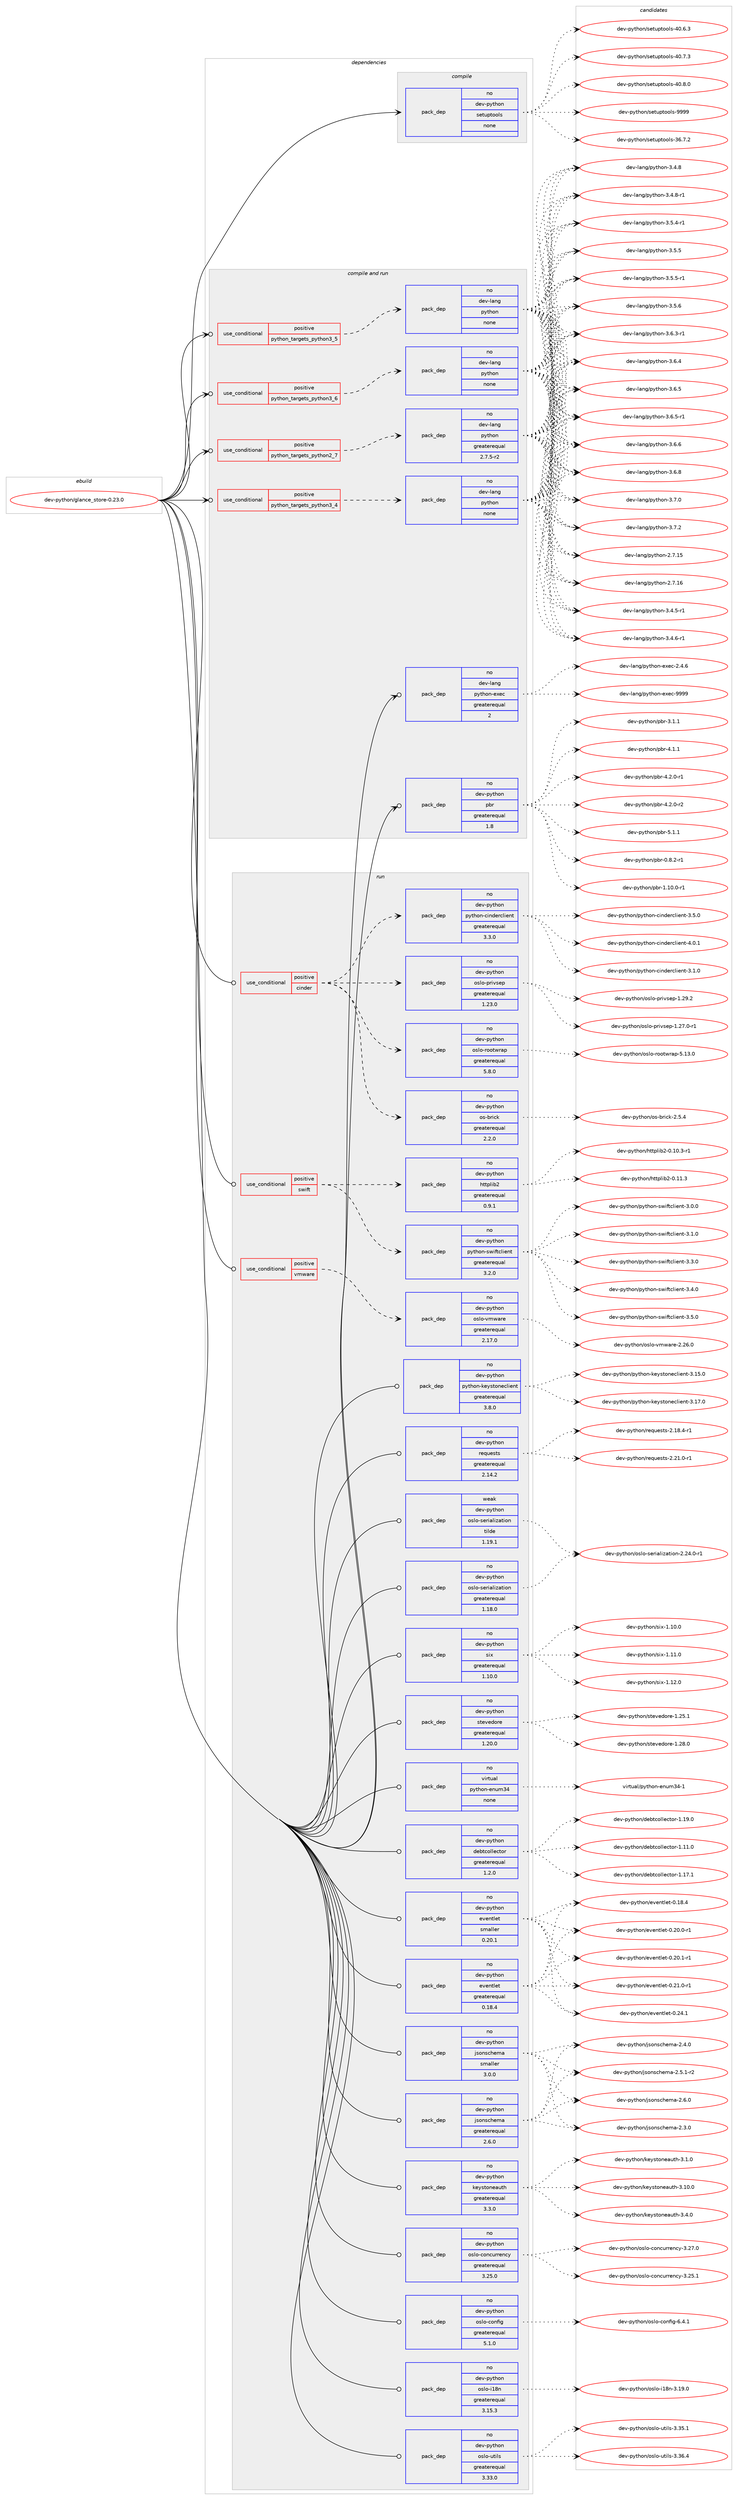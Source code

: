 digraph prolog {

# *************
# Graph options
# *************

newrank=true;
concentrate=true;
compound=true;
graph [rankdir=LR,fontname=Helvetica,fontsize=10,ranksep=1.5];#, ranksep=2.5, nodesep=0.2];
edge  [arrowhead=vee];
node  [fontname=Helvetica,fontsize=10];

# **********
# The ebuild
# **********

subgraph cluster_leftcol {
color=gray;
rank=same;
label=<<i>ebuild</i>>;
id [label="dev-python/glance_store-0.23.0", color=red, width=4, href="../dev-python/glance_store-0.23.0.svg"];
}

# ****************
# The dependencies
# ****************

subgraph cluster_midcol {
color=gray;
label=<<i>dependencies</i>>;
subgraph cluster_compile {
fillcolor="#eeeeee";
style=filled;
label=<<i>compile</i>>;
subgraph pack1013058 {
dependency1411311 [label=<<TABLE BORDER="0" CELLBORDER="1" CELLSPACING="0" CELLPADDING="4" WIDTH="220"><TR><TD ROWSPAN="6" CELLPADDING="30">pack_dep</TD></TR><TR><TD WIDTH="110">no</TD></TR><TR><TD>dev-python</TD></TR><TR><TD>setuptools</TD></TR><TR><TD>none</TD></TR><TR><TD></TD></TR></TABLE>>, shape=none, color=blue];
}
id:e -> dependency1411311:w [weight=20,style="solid",arrowhead="vee"];
}
subgraph cluster_compileandrun {
fillcolor="#eeeeee";
style=filled;
label=<<i>compile and run</i>>;
subgraph cond374994 {
dependency1411312 [label=<<TABLE BORDER="0" CELLBORDER="1" CELLSPACING="0" CELLPADDING="4"><TR><TD ROWSPAN="3" CELLPADDING="10">use_conditional</TD></TR><TR><TD>positive</TD></TR><TR><TD>python_targets_python2_7</TD></TR></TABLE>>, shape=none, color=red];
subgraph pack1013059 {
dependency1411313 [label=<<TABLE BORDER="0" CELLBORDER="1" CELLSPACING="0" CELLPADDING="4" WIDTH="220"><TR><TD ROWSPAN="6" CELLPADDING="30">pack_dep</TD></TR><TR><TD WIDTH="110">no</TD></TR><TR><TD>dev-lang</TD></TR><TR><TD>python</TD></TR><TR><TD>greaterequal</TD></TR><TR><TD>2.7.5-r2</TD></TR></TABLE>>, shape=none, color=blue];
}
dependency1411312:e -> dependency1411313:w [weight=20,style="dashed",arrowhead="vee"];
}
id:e -> dependency1411312:w [weight=20,style="solid",arrowhead="odotvee"];
subgraph cond374995 {
dependency1411314 [label=<<TABLE BORDER="0" CELLBORDER="1" CELLSPACING="0" CELLPADDING="4"><TR><TD ROWSPAN="3" CELLPADDING="10">use_conditional</TD></TR><TR><TD>positive</TD></TR><TR><TD>python_targets_python3_4</TD></TR></TABLE>>, shape=none, color=red];
subgraph pack1013060 {
dependency1411315 [label=<<TABLE BORDER="0" CELLBORDER="1" CELLSPACING="0" CELLPADDING="4" WIDTH="220"><TR><TD ROWSPAN="6" CELLPADDING="30">pack_dep</TD></TR><TR><TD WIDTH="110">no</TD></TR><TR><TD>dev-lang</TD></TR><TR><TD>python</TD></TR><TR><TD>none</TD></TR><TR><TD></TD></TR></TABLE>>, shape=none, color=blue];
}
dependency1411314:e -> dependency1411315:w [weight=20,style="dashed",arrowhead="vee"];
}
id:e -> dependency1411314:w [weight=20,style="solid",arrowhead="odotvee"];
subgraph cond374996 {
dependency1411316 [label=<<TABLE BORDER="0" CELLBORDER="1" CELLSPACING="0" CELLPADDING="4"><TR><TD ROWSPAN="3" CELLPADDING="10">use_conditional</TD></TR><TR><TD>positive</TD></TR><TR><TD>python_targets_python3_5</TD></TR></TABLE>>, shape=none, color=red];
subgraph pack1013061 {
dependency1411317 [label=<<TABLE BORDER="0" CELLBORDER="1" CELLSPACING="0" CELLPADDING="4" WIDTH="220"><TR><TD ROWSPAN="6" CELLPADDING="30">pack_dep</TD></TR><TR><TD WIDTH="110">no</TD></TR><TR><TD>dev-lang</TD></TR><TR><TD>python</TD></TR><TR><TD>none</TD></TR><TR><TD></TD></TR></TABLE>>, shape=none, color=blue];
}
dependency1411316:e -> dependency1411317:w [weight=20,style="dashed",arrowhead="vee"];
}
id:e -> dependency1411316:w [weight=20,style="solid",arrowhead="odotvee"];
subgraph cond374997 {
dependency1411318 [label=<<TABLE BORDER="0" CELLBORDER="1" CELLSPACING="0" CELLPADDING="4"><TR><TD ROWSPAN="3" CELLPADDING="10">use_conditional</TD></TR><TR><TD>positive</TD></TR><TR><TD>python_targets_python3_6</TD></TR></TABLE>>, shape=none, color=red];
subgraph pack1013062 {
dependency1411319 [label=<<TABLE BORDER="0" CELLBORDER="1" CELLSPACING="0" CELLPADDING="4" WIDTH="220"><TR><TD ROWSPAN="6" CELLPADDING="30">pack_dep</TD></TR><TR><TD WIDTH="110">no</TD></TR><TR><TD>dev-lang</TD></TR><TR><TD>python</TD></TR><TR><TD>none</TD></TR><TR><TD></TD></TR></TABLE>>, shape=none, color=blue];
}
dependency1411318:e -> dependency1411319:w [weight=20,style="dashed",arrowhead="vee"];
}
id:e -> dependency1411318:w [weight=20,style="solid",arrowhead="odotvee"];
subgraph pack1013063 {
dependency1411320 [label=<<TABLE BORDER="0" CELLBORDER="1" CELLSPACING="0" CELLPADDING="4" WIDTH="220"><TR><TD ROWSPAN="6" CELLPADDING="30">pack_dep</TD></TR><TR><TD WIDTH="110">no</TD></TR><TR><TD>dev-lang</TD></TR><TR><TD>python-exec</TD></TR><TR><TD>greaterequal</TD></TR><TR><TD>2</TD></TR></TABLE>>, shape=none, color=blue];
}
id:e -> dependency1411320:w [weight=20,style="solid",arrowhead="odotvee"];
subgraph pack1013064 {
dependency1411321 [label=<<TABLE BORDER="0" CELLBORDER="1" CELLSPACING="0" CELLPADDING="4" WIDTH="220"><TR><TD ROWSPAN="6" CELLPADDING="30">pack_dep</TD></TR><TR><TD WIDTH="110">no</TD></TR><TR><TD>dev-python</TD></TR><TR><TD>pbr</TD></TR><TR><TD>greaterequal</TD></TR><TR><TD>1.8</TD></TR></TABLE>>, shape=none, color=blue];
}
id:e -> dependency1411321:w [weight=20,style="solid",arrowhead="odotvee"];
}
subgraph cluster_run {
fillcolor="#eeeeee";
style=filled;
label=<<i>run</i>>;
subgraph cond374998 {
dependency1411322 [label=<<TABLE BORDER="0" CELLBORDER="1" CELLSPACING="0" CELLPADDING="4"><TR><TD ROWSPAN="3" CELLPADDING="10">use_conditional</TD></TR><TR><TD>positive</TD></TR><TR><TD>cinder</TD></TR></TABLE>>, shape=none, color=red];
subgraph pack1013065 {
dependency1411323 [label=<<TABLE BORDER="0" CELLBORDER="1" CELLSPACING="0" CELLPADDING="4" WIDTH="220"><TR><TD ROWSPAN="6" CELLPADDING="30">pack_dep</TD></TR><TR><TD WIDTH="110">no</TD></TR><TR><TD>dev-python</TD></TR><TR><TD>python-cinderclient</TD></TR><TR><TD>greaterequal</TD></TR><TR><TD>3.3.0</TD></TR></TABLE>>, shape=none, color=blue];
}
dependency1411322:e -> dependency1411323:w [weight=20,style="dashed",arrowhead="vee"];
subgraph pack1013066 {
dependency1411324 [label=<<TABLE BORDER="0" CELLBORDER="1" CELLSPACING="0" CELLPADDING="4" WIDTH="220"><TR><TD ROWSPAN="6" CELLPADDING="30">pack_dep</TD></TR><TR><TD WIDTH="110">no</TD></TR><TR><TD>dev-python</TD></TR><TR><TD>os-brick</TD></TR><TR><TD>greaterequal</TD></TR><TR><TD>2.2.0</TD></TR></TABLE>>, shape=none, color=blue];
}
dependency1411322:e -> dependency1411324:w [weight=20,style="dashed",arrowhead="vee"];
subgraph pack1013067 {
dependency1411325 [label=<<TABLE BORDER="0" CELLBORDER="1" CELLSPACING="0" CELLPADDING="4" WIDTH="220"><TR><TD ROWSPAN="6" CELLPADDING="30">pack_dep</TD></TR><TR><TD WIDTH="110">no</TD></TR><TR><TD>dev-python</TD></TR><TR><TD>oslo-rootwrap</TD></TR><TR><TD>greaterequal</TD></TR><TR><TD>5.8.0</TD></TR></TABLE>>, shape=none, color=blue];
}
dependency1411322:e -> dependency1411325:w [weight=20,style="dashed",arrowhead="vee"];
subgraph pack1013068 {
dependency1411326 [label=<<TABLE BORDER="0" CELLBORDER="1" CELLSPACING="0" CELLPADDING="4" WIDTH="220"><TR><TD ROWSPAN="6" CELLPADDING="30">pack_dep</TD></TR><TR><TD WIDTH="110">no</TD></TR><TR><TD>dev-python</TD></TR><TR><TD>oslo-privsep</TD></TR><TR><TD>greaterequal</TD></TR><TR><TD>1.23.0</TD></TR></TABLE>>, shape=none, color=blue];
}
dependency1411322:e -> dependency1411326:w [weight=20,style="dashed",arrowhead="vee"];
}
id:e -> dependency1411322:w [weight=20,style="solid",arrowhead="odot"];
subgraph cond374999 {
dependency1411327 [label=<<TABLE BORDER="0" CELLBORDER="1" CELLSPACING="0" CELLPADDING="4"><TR><TD ROWSPAN="3" CELLPADDING="10">use_conditional</TD></TR><TR><TD>positive</TD></TR><TR><TD>swift</TD></TR></TABLE>>, shape=none, color=red];
subgraph pack1013069 {
dependency1411328 [label=<<TABLE BORDER="0" CELLBORDER="1" CELLSPACING="0" CELLPADDING="4" WIDTH="220"><TR><TD ROWSPAN="6" CELLPADDING="30">pack_dep</TD></TR><TR><TD WIDTH="110">no</TD></TR><TR><TD>dev-python</TD></TR><TR><TD>httplib2</TD></TR><TR><TD>greaterequal</TD></TR><TR><TD>0.9.1</TD></TR></TABLE>>, shape=none, color=blue];
}
dependency1411327:e -> dependency1411328:w [weight=20,style="dashed",arrowhead="vee"];
subgraph pack1013070 {
dependency1411329 [label=<<TABLE BORDER="0" CELLBORDER="1" CELLSPACING="0" CELLPADDING="4" WIDTH="220"><TR><TD ROWSPAN="6" CELLPADDING="30">pack_dep</TD></TR><TR><TD WIDTH="110">no</TD></TR><TR><TD>dev-python</TD></TR><TR><TD>python-swiftclient</TD></TR><TR><TD>greaterequal</TD></TR><TR><TD>3.2.0</TD></TR></TABLE>>, shape=none, color=blue];
}
dependency1411327:e -> dependency1411329:w [weight=20,style="dashed",arrowhead="vee"];
}
id:e -> dependency1411327:w [weight=20,style="solid",arrowhead="odot"];
subgraph cond375000 {
dependency1411330 [label=<<TABLE BORDER="0" CELLBORDER="1" CELLSPACING="0" CELLPADDING="4"><TR><TD ROWSPAN="3" CELLPADDING="10">use_conditional</TD></TR><TR><TD>positive</TD></TR><TR><TD>vmware</TD></TR></TABLE>>, shape=none, color=red];
subgraph pack1013071 {
dependency1411331 [label=<<TABLE BORDER="0" CELLBORDER="1" CELLSPACING="0" CELLPADDING="4" WIDTH="220"><TR><TD ROWSPAN="6" CELLPADDING="30">pack_dep</TD></TR><TR><TD WIDTH="110">no</TD></TR><TR><TD>dev-python</TD></TR><TR><TD>oslo-vmware</TD></TR><TR><TD>greaterequal</TD></TR><TR><TD>2.17.0</TD></TR></TABLE>>, shape=none, color=blue];
}
dependency1411330:e -> dependency1411331:w [weight=20,style="dashed",arrowhead="vee"];
}
id:e -> dependency1411330:w [weight=20,style="solid",arrowhead="odot"];
subgraph pack1013072 {
dependency1411332 [label=<<TABLE BORDER="0" CELLBORDER="1" CELLSPACING="0" CELLPADDING="4" WIDTH="220"><TR><TD ROWSPAN="6" CELLPADDING="30">pack_dep</TD></TR><TR><TD WIDTH="110">no</TD></TR><TR><TD>dev-python</TD></TR><TR><TD>debtcollector</TD></TR><TR><TD>greaterequal</TD></TR><TR><TD>1.2.0</TD></TR></TABLE>>, shape=none, color=blue];
}
id:e -> dependency1411332:w [weight=20,style="solid",arrowhead="odot"];
subgraph pack1013073 {
dependency1411333 [label=<<TABLE BORDER="0" CELLBORDER="1" CELLSPACING="0" CELLPADDING="4" WIDTH="220"><TR><TD ROWSPAN="6" CELLPADDING="30">pack_dep</TD></TR><TR><TD WIDTH="110">no</TD></TR><TR><TD>dev-python</TD></TR><TR><TD>eventlet</TD></TR><TR><TD>greaterequal</TD></TR><TR><TD>0.18.4</TD></TR></TABLE>>, shape=none, color=blue];
}
id:e -> dependency1411333:w [weight=20,style="solid",arrowhead="odot"];
subgraph pack1013074 {
dependency1411334 [label=<<TABLE BORDER="0" CELLBORDER="1" CELLSPACING="0" CELLPADDING="4" WIDTH="220"><TR><TD ROWSPAN="6" CELLPADDING="30">pack_dep</TD></TR><TR><TD WIDTH="110">no</TD></TR><TR><TD>dev-python</TD></TR><TR><TD>eventlet</TD></TR><TR><TD>smaller</TD></TR><TR><TD>0.20.1</TD></TR></TABLE>>, shape=none, color=blue];
}
id:e -> dependency1411334:w [weight=20,style="solid",arrowhead="odot"];
subgraph pack1013075 {
dependency1411335 [label=<<TABLE BORDER="0" CELLBORDER="1" CELLSPACING="0" CELLPADDING="4" WIDTH="220"><TR><TD ROWSPAN="6" CELLPADDING="30">pack_dep</TD></TR><TR><TD WIDTH="110">no</TD></TR><TR><TD>dev-python</TD></TR><TR><TD>jsonschema</TD></TR><TR><TD>greaterequal</TD></TR><TR><TD>2.6.0</TD></TR></TABLE>>, shape=none, color=blue];
}
id:e -> dependency1411335:w [weight=20,style="solid",arrowhead="odot"];
subgraph pack1013076 {
dependency1411336 [label=<<TABLE BORDER="0" CELLBORDER="1" CELLSPACING="0" CELLPADDING="4" WIDTH="220"><TR><TD ROWSPAN="6" CELLPADDING="30">pack_dep</TD></TR><TR><TD WIDTH="110">no</TD></TR><TR><TD>dev-python</TD></TR><TR><TD>jsonschema</TD></TR><TR><TD>smaller</TD></TR><TR><TD>3.0.0</TD></TR></TABLE>>, shape=none, color=blue];
}
id:e -> dependency1411336:w [weight=20,style="solid",arrowhead="odot"];
subgraph pack1013077 {
dependency1411337 [label=<<TABLE BORDER="0" CELLBORDER="1" CELLSPACING="0" CELLPADDING="4" WIDTH="220"><TR><TD ROWSPAN="6" CELLPADDING="30">pack_dep</TD></TR><TR><TD WIDTH="110">no</TD></TR><TR><TD>dev-python</TD></TR><TR><TD>keystoneauth</TD></TR><TR><TD>greaterequal</TD></TR><TR><TD>3.3.0</TD></TR></TABLE>>, shape=none, color=blue];
}
id:e -> dependency1411337:w [weight=20,style="solid",arrowhead="odot"];
subgraph pack1013078 {
dependency1411338 [label=<<TABLE BORDER="0" CELLBORDER="1" CELLSPACING="0" CELLPADDING="4" WIDTH="220"><TR><TD ROWSPAN="6" CELLPADDING="30">pack_dep</TD></TR><TR><TD WIDTH="110">no</TD></TR><TR><TD>dev-python</TD></TR><TR><TD>oslo-concurrency</TD></TR><TR><TD>greaterequal</TD></TR><TR><TD>3.25.0</TD></TR></TABLE>>, shape=none, color=blue];
}
id:e -> dependency1411338:w [weight=20,style="solid",arrowhead="odot"];
subgraph pack1013079 {
dependency1411339 [label=<<TABLE BORDER="0" CELLBORDER="1" CELLSPACING="0" CELLPADDING="4" WIDTH="220"><TR><TD ROWSPAN="6" CELLPADDING="30">pack_dep</TD></TR><TR><TD WIDTH="110">no</TD></TR><TR><TD>dev-python</TD></TR><TR><TD>oslo-config</TD></TR><TR><TD>greaterequal</TD></TR><TR><TD>5.1.0</TD></TR></TABLE>>, shape=none, color=blue];
}
id:e -> dependency1411339:w [weight=20,style="solid",arrowhead="odot"];
subgraph pack1013080 {
dependency1411340 [label=<<TABLE BORDER="0" CELLBORDER="1" CELLSPACING="0" CELLPADDING="4" WIDTH="220"><TR><TD ROWSPAN="6" CELLPADDING="30">pack_dep</TD></TR><TR><TD WIDTH="110">no</TD></TR><TR><TD>dev-python</TD></TR><TR><TD>oslo-i18n</TD></TR><TR><TD>greaterequal</TD></TR><TR><TD>3.15.3</TD></TR></TABLE>>, shape=none, color=blue];
}
id:e -> dependency1411340:w [weight=20,style="solid",arrowhead="odot"];
subgraph pack1013081 {
dependency1411341 [label=<<TABLE BORDER="0" CELLBORDER="1" CELLSPACING="0" CELLPADDING="4" WIDTH="220"><TR><TD ROWSPAN="6" CELLPADDING="30">pack_dep</TD></TR><TR><TD WIDTH="110">no</TD></TR><TR><TD>dev-python</TD></TR><TR><TD>oslo-serialization</TD></TR><TR><TD>greaterequal</TD></TR><TR><TD>1.18.0</TD></TR></TABLE>>, shape=none, color=blue];
}
id:e -> dependency1411341:w [weight=20,style="solid",arrowhead="odot"];
subgraph pack1013082 {
dependency1411342 [label=<<TABLE BORDER="0" CELLBORDER="1" CELLSPACING="0" CELLPADDING="4" WIDTH="220"><TR><TD ROWSPAN="6" CELLPADDING="30">pack_dep</TD></TR><TR><TD WIDTH="110">no</TD></TR><TR><TD>dev-python</TD></TR><TR><TD>oslo-utils</TD></TR><TR><TD>greaterequal</TD></TR><TR><TD>3.33.0</TD></TR></TABLE>>, shape=none, color=blue];
}
id:e -> dependency1411342:w [weight=20,style="solid",arrowhead="odot"];
subgraph pack1013083 {
dependency1411343 [label=<<TABLE BORDER="0" CELLBORDER="1" CELLSPACING="0" CELLPADDING="4" WIDTH="220"><TR><TD ROWSPAN="6" CELLPADDING="30">pack_dep</TD></TR><TR><TD WIDTH="110">no</TD></TR><TR><TD>dev-python</TD></TR><TR><TD>python-keystoneclient</TD></TR><TR><TD>greaterequal</TD></TR><TR><TD>3.8.0</TD></TR></TABLE>>, shape=none, color=blue];
}
id:e -> dependency1411343:w [weight=20,style="solid",arrowhead="odot"];
subgraph pack1013084 {
dependency1411344 [label=<<TABLE BORDER="0" CELLBORDER="1" CELLSPACING="0" CELLPADDING="4" WIDTH="220"><TR><TD ROWSPAN="6" CELLPADDING="30">pack_dep</TD></TR><TR><TD WIDTH="110">no</TD></TR><TR><TD>dev-python</TD></TR><TR><TD>requests</TD></TR><TR><TD>greaterequal</TD></TR><TR><TD>2.14.2</TD></TR></TABLE>>, shape=none, color=blue];
}
id:e -> dependency1411344:w [weight=20,style="solid",arrowhead="odot"];
subgraph pack1013085 {
dependency1411345 [label=<<TABLE BORDER="0" CELLBORDER="1" CELLSPACING="0" CELLPADDING="4" WIDTH="220"><TR><TD ROWSPAN="6" CELLPADDING="30">pack_dep</TD></TR><TR><TD WIDTH="110">no</TD></TR><TR><TD>dev-python</TD></TR><TR><TD>six</TD></TR><TR><TD>greaterequal</TD></TR><TR><TD>1.10.0</TD></TR></TABLE>>, shape=none, color=blue];
}
id:e -> dependency1411345:w [weight=20,style="solid",arrowhead="odot"];
subgraph pack1013086 {
dependency1411346 [label=<<TABLE BORDER="0" CELLBORDER="1" CELLSPACING="0" CELLPADDING="4" WIDTH="220"><TR><TD ROWSPAN="6" CELLPADDING="30">pack_dep</TD></TR><TR><TD WIDTH="110">no</TD></TR><TR><TD>dev-python</TD></TR><TR><TD>stevedore</TD></TR><TR><TD>greaterequal</TD></TR><TR><TD>1.20.0</TD></TR></TABLE>>, shape=none, color=blue];
}
id:e -> dependency1411346:w [weight=20,style="solid",arrowhead="odot"];
subgraph pack1013087 {
dependency1411347 [label=<<TABLE BORDER="0" CELLBORDER="1" CELLSPACING="0" CELLPADDING="4" WIDTH="220"><TR><TD ROWSPAN="6" CELLPADDING="30">pack_dep</TD></TR><TR><TD WIDTH="110">no</TD></TR><TR><TD>virtual</TD></TR><TR><TD>python-enum34</TD></TR><TR><TD>none</TD></TR><TR><TD></TD></TR></TABLE>>, shape=none, color=blue];
}
id:e -> dependency1411347:w [weight=20,style="solid",arrowhead="odot"];
subgraph pack1013088 {
dependency1411348 [label=<<TABLE BORDER="0" CELLBORDER="1" CELLSPACING="0" CELLPADDING="4" WIDTH="220"><TR><TD ROWSPAN="6" CELLPADDING="30">pack_dep</TD></TR><TR><TD WIDTH="110">weak</TD></TR><TR><TD>dev-python</TD></TR><TR><TD>oslo-serialization</TD></TR><TR><TD>tilde</TD></TR><TR><TD>1.19.1</TD></TR></TABLE>>, shape=none, color=blue];
}
id:e -> dependency1411348:w [weight=20,style="solid",arrowhead="odot"];
}
}

# **************
# The candidates
# **************

subgraph cluster_choices {
rank=same;
color=gray;
label=<<i>candidates</i>>;

subgraph choice1013058 {
color=black;
nodesep=1;
choice100101118451121211161041111104711510111611711211611111110811545515446554650 [label="dev-python/setuptools-36.7.2", color=red, width=4,href="../dev-python/setuptools-36.7.2.svg"];
choice100101118451121211161041111104711510111611711211611111110811545524846544651 [label="dev-python/setuptools-40.6.3", color=red, width=4,href="../dev-python/setuptools-40.6.3.svg"];
choice100101118451121211161041111104711510111611711211611111110811545524846554651 [label="dev-python/setuptools-40.7.3", color=red, width=4,href="../dev-python/setuptools-40.7.3.svg"];
choice100101118451121211161041111104711510111611711211611111110811545524846564648 [label="dev-python/setuptools-40.8.0", color=red, width=4,href="../dev-python/setuptools-40.8.0.svg"];
choice10010111845112121116104111110471151011161171121161111111081154557575757 [label="dev-python/setuptools-9999", color=red, width=4,href="../dev-python/setuptools-9999.svg"];
dependency1411311:e -> choice100101118451121211161041111104711510111611711211611111110811545515446554650:w [style=dotted,weight="100"];
dependency1411311:e -> choice100101118451121211161041111104711510111611711211611111110811545524846544651:w [style=dotted,weight="100"];
dependency1411311:e -> choice100101118451121211161041111104711510111611711211611111110811545524846554651:w [style=dotted,weight="100"];
dependency1411311:e -> choice100101118451121211161041111104711510111611711211611111110811545524846564648:w [style=dotted,weight="100"];
dependency1411311:e -> choice10010111845112121116104111110471151011161171121161111111081154557575757:w [style=dotted,weight="100"];
}
subgraph choice1013059 {
color=black;
nodesep=1;
choice10010111845108971101034711212111610411111045504655464953 [label="dev-lang/python-2.7.15", color=red, width=4,href="../dev-lang/python-2.7.15.svg"];
choice10010111845108971101034711212111610411111045504655464954 [label="dev-lang/python-2.7.16", color=red, width=4,href="../dev-lang/python-2.7.16.svg"];
choice1001011184510897110103471121211161041111104551465246534511449 [label="dev-lang/python-3.4.5-r1", color=red, width=4,href="../dev-lang/python-3.4.5-r1.svg"];
choice1001011184510897110103471121211161041111104551465246544511449 [label="dev-lang/python-3.4.6-r1", color=red, width=4,href="../dev-lang/python-3.4.6-r1.svg"];
choice100101118451089711010347112121116104111110455146524656 [label="dev-lang/python-3.4.8", color=red, width=4,href="../dev-lang/python-3.4.8.svg"];
choice1001011184510897110103471121211161041111104551465246564511449 [label="dev-lang/python-3.4.8-r1", color=red, width=4,href="../dev-lang/python-3.4.8-r1.svg"];
choice1001011184510897110103471121211161041111104551465346524511449 [label="dev-lang/python-3.5.4-r1", color=red, width=4,href="../dev-lang/python-3.5.4-r1.svg"];
choice100101118451089711010347112121116104111110455146534653 [label="dev-lang/python-3.5.5", color=red, width=4,href="../dev-lang/python-3.5.5.svg"];
choice1001011184510897110103471121211161041111104551465346534511449 [label="dev-lang/python-3.5.5-r1", color=red, width=4,href="../dev-lang/python-3.5.5-r1.svg"];
choice100101118451089711010347112121116104111110455146534654 [label="dev-lang/python-3.5.6", color=red, width=4,href="../dev-lang/python-3.5.6.svg"];
choice1001011184510897110103471121211161041111104551465446514511449 [label="dev-lang/python-3.6.3-r1", color=red, width=4,href="../dev-lang/python-3.6.3-r1.svg"];
choice100101118451089711010347112121116104111110455146544652 [label="dev-lang/python-3.6.4", color=red, width=4,href="../dev-lang/python-3.6.4.svg"];
choice100101118451089711010347112121116104111110455146544653 [label="dev-lang/python-3.6.5", color=red, width=4,href="../dev-lang/python-3.6.5.svg"];
choice1001011184510897110103471121211161041111104551465446534511449 [label="dev-lang/python-3.6.5-r1", color=red, width=4,href="../dev-lang/python-3.6.5-r1.svg"];
choice100101118451089711010347112121116104111110455146544654 [label="dev-lang/python-3.6.6", color=red, width=4,href="../dev-lang/python-3.6.6.svg"];
choice100101118451089711010347112121116104111110455146544656 [label="dev-lang/python-3.6.8", color=red, width=4,href="../dev-lang/python-3.6.8.svg"];
choice100101118451089711010347112121116104111110455146554648 [label="dev-lang/python-3.7.0", color=red, width=4,href="../dev-lang/python-3.7.0.svg"];
choice100101118451089711010347112121116104111110455146554650 [label="dev-lang/python-3.7.2", color=red, width=4,href="../dev-lang/python-3.7.2.svg"];
dependency1411313:e -> choice10010111845108971101034711212111610411111045504655464953:w [style=dotted,weight="100"];
dependency1411313:e -> choice10010111845108971101034711212111610411111045504655464954:w [style=dotted,weight="100"];
dependency1411313:e -> choice1001011184510897110103471121211161041111104551465246534511449:w [style=dotted,weight="100"];
dependency1411313:e -> choice1001011184510897110103471121211161041111104551465246544511449:w [style=dotted,weight="100"];
dependency1411313:e -> choice100101118451089711010347112121116104111110455146524656:w [style=dotted,weight="100"];
dependency1411313:e -> choice1001011184510897110103471121211161041111104551465246564511449:w [style=dotted,weight="100"];
dependency1411313:e -> choice1001011184510897110103471121211161041111104551465346524511449:w [style=dotted,weight="100"];
dependency1411313:e -> choice100101118451089711010347112121116104111110455146534653:w [style=dotted,weight="100"];
dependency1411313:e -> choice1001011184510897110103471121211161041111104551465346534511449:w [style=dotted,weight="100"];
dependency1411313:e -> choice100101118451089711010347112121116104111110455146534654:w [style=dotted,weight="100"];
dependency1411313:e -> choice1001011184510897110103471121211161041111104551465446514511449:w [style=dotted,weight="100"];
dependency1411313:e -> choice100101118451089711010347112121116104111110455146544652:w [style=dotted,weight="100"];
dependency1411313:e -> choice100101118451089711010347112121116104111110455146544653:w [style=dotted,weight="100"];
dependency1411313:e -> choice1001011184510897110103471121211161041111104551465446534511449:w [style=dotted,weight="100"];
dependency1411313:e -> choice100101118451089711010347112121116104111110455146544654:w [style=dotted,weight="100"];
dependency1411313:e -> choice100101118451089711010347112121116104111110455146544656:w [style=dotted,weight="100"];
dependency1411313:e -> choice100101118451089711010347112121116104111110455146554648:w [style=dotted,weight="100"];
dependency1411313:e -> choice100101118451089711010347112121116104111110455146554650:w [style=dotted,weight="100"];
}
subgraph choice1013060 {
color=black;
nodesep=1;
choice10010111845108971101034711212111610411111045504655464953 [label="dev-lang/python-2.7.15", color=red, width=4,href="../dev-lang/python-2.7.15.svg"];
choice10010111845108971101034711212111610411111045504655464954 [label="dev-lang/python-2.7.16", color=red, width=4,href="../dev-lang/python-2.7.16.svg"];
choice1001011184510897110103471121211161041111104551465246534511449 [label="dev-lang/python-3.4.5-r1", color=red, width=4,href="../dev-lang/python-3.4.5-r1.svg"];
choice1001011184510897110103471121211161041111104551465246544511449 [label="dev-lang/python-3.4.6-r1", color=red, width=4,href="../dev-lang/python-3.4.6-r1.svg"];
choice100101118451089711010347112121116104111110455146524656 [label="dev-lang/python-3.4.8", color=red, width=4,href="../dev-lang/python-3.4.8.svg"];
choice1001011184510897110103471121211161041111104551465246564511449 [label="dev-lang/python-3.4.8-r1", color=red, width=4,href="../dev-lang/python-3.4.8-r1.svg"];
choice1001011184510897110103471121211161041111104551465346524511449 [label="dev-lang/python-3.5.4-r1", color=red, width=4,href="../dev-lang/python-3.5.4-r1.svg"];
choice100101118451089711010347112121116104111110455146534653 [label="dev-lang/python-3.5.5", color=red, width=4,href="../dev-lang/python-3.5.5.svg"];
choice1001011184510897110103471121211161041111104551465346534511449 [label="dev-lang/python-3.5.5-r1", color=red, width=4,href="../dev-lang/python-3.5.5-r1.svg"];
choice100101118451089711010347112121116104111110455146534654 [label="dev-lang/python-3.5.6", color=red, width=4,href="../dev-lang/python-3.5.6.svg"];
choice1001011184510897110103471121211161041111104551465446514511449 [label="dev-lang/python-3.6.3-r1", color=red, width=4,href="../dev-lang/python-3.6.3-r1.svg"];
choice100101118451089711010347112121116104111110455146544652 [label="dev-lang/python-3.6.4", color=red, width=4,href="../dev-lang/python-3.6.4.svg"];
choice100101118451089711010347112121116104111110455146544653 [label="dev-lang/python-3.6.5", color=red, width=4,href="../dev-lang/python-3.6.5.svg"];
choice1001011184510897110103471121211161041111104551465446534511449 [label="dev-lang/python-3.6.5-r1", color=red, width=4,href="../dev-lang/python-3.6.5-r1.svg"];
choice100101118451089711010347112121116104111110455146544654 [label="dev-lang/python-3.6.6", color=red, width=4,href="../dev-lang/python-3.6.6.svg"];
choice100101118451089711010347112121116104111110455146544656 [label="dev-lang/python-3.6.8", color=red, width=4,href="../dev-lang/python-3.6.8.svg"];
choice100101118451089711010347112121116104111110455146554648 [label="dev-lang/python-3.7.0", color=red, width=4,href="../dev-lang/python-3.7.0.svg"];
choice100101118451089711010347112121116104111110455146554650 [label="dev-lang/python-3.7.2", color=red, width=4,href="../dev-lang/python-3.7.2.svg"];
dependency1411315:e -> choice10010111845108971101034711212111610411111045504655464953:w [style=dotted,weight="100"];
dependency1411315:e -> choice10010111845108971101034711212111610411111045504655464954:w [style=dotted,weight="100"];
dependency1411315:e -> choice1001011184510897110103471121211161041111104551465246534511449:w [style=dotted,weight="100"];
dependency1411315:e -> choice1001011184510897110103471121211161041111104551465246544511449:w [style=dotted,weight="100"];
dependency1411315:e -> choice100101118451089711010347112121116104111110455146524656:w [style=dotted,weight="100"];
dependency1411315:e -> choice1001011184510897110103471121211161041111104551465246564511449:w [style=dotted,weight="100"];
dependency1411315:e -> choice1001011184510897110103471121211161041111104551465346524511449:w [style=dotted,weight="100"];
dependency1411315:e -> choice100101118451089711010347112121116104111110455146534653:w [style=dotted,weight="100"];
dependency1411315:e -> choice1001011184510897110103471121211161041111104551465346534511449:w [style=dotted,weight="100"];
dependency1411315:e -> choice100101118451089711010347112121116104111110455146534654:w [style=dotted,weight="100"];
dependency1411315:e -> choice1001011184510897110103471121211161041111104551465446514511449:w [style=dotted,weight="100"];
dependency1411315:e -> choice100101118451089711010347112121116104111110455146544652:w [style=dotted,weight="100"];
dependency1411315:e -> choice100101118451089711010347112121116104111110455146544653:w [style=dotted,weight="100"];
dependency1411315:e -> choice1001011184510897110103471121211161041111104551465446534511449:w [style=dotted,weight="100"];
dependency1411315:e -> choice100101118451089711010347112121116104111110455146544654:w [style=dotted,weight="100"];
dependency1411315:e -> choice100101118451089711010347112121116104111110455146544656:w [style=dotted,weight="100"];
dependency1411315:e -> choice100101118451089711010347112121116104111110455146554648:w [style=dotted,weight="100"];
dependency1411315:e -> choice100101118451089711010347112121116104111110455146554650:w [style=dotted,weight="100"];
}
subgraph choice1013061 {
color=black;
nodesep=1;
choice10010111845108971101034711212111610411111045504655464953 [label="dev-lang/python-2.7.15", color=red, width=4,href="../dev-lang/python-2.7.15.svg"];
choice10010111845108971101034711212111610411111045504655464954 [label="dev-lang/python-2.7.16", color=red, width=4,href="../dev-lang/python-2.7.16.svg"];
choice1001011184510897110103471121211161041111104551465246534511449 [label="dev-lang/python-3.4.5-r1", color=red, width=4,href="../dev-lang/python-3.4.5-r1.svg"];
choice1001011184510897110103471121211161041111104551465246544511449 [label="dev-lang/python-3.4.6-r1", color=red, width=4,href="../dev-lang/python-3.4.6-r1.svg"];
choice100101118451089711010347112121116104111110455146524656 [label="dev-lang/python-3.4.8", color=red, width=4,href="../dev-lang/python-3.4.8.svg"];
choice1001011184510897110103471121211161041111104551465246564511449 [label="dev-lang/python-3.4.8-r1", color=red, width=4,href="../dev-lang/python-3.4.8-r1.svg"];
choice1001011184510897110103471121211161041111104551465346524511449 [label="dev-lang/python-3.5.4-r1", color=red, width=4,href="../dev-lang/python-3.5.4-r1.svg"];
choice100101118451089711010347112121116104111110455146534653 [label="dev-lang/python-3.5.5", color=red, width=4,href="../dev-lang/python-3.5.5.svg"];
choice1001011184510897110103471121211161041111104551465346534511449 [label="dev-lang/python-3.5.5-r1", color=red, width=4,href="../dev-lang/python-3.5.5-r1.svg"];
choice100101118451089711010347112121116104111110455146534654 [label="dev-lang/python-3.5.6", color=red, width=4,href="../dev-lang/python-3.5.6.svg"];
choice1001011184510897110103471121211161041111104551465446514511449 [label="dev-lang/python-3.6.3-r1", color=red, width=4,href="../dev-lang/python-3.6.3-r1.svg"];
choice100101118451089711010347112121116104111110455146544652 [label="dev-lang/python-3.6.4", color=red, width=4,href="../dev-lang/python-3.6.4.svg"];
choice100101118451089711010347112121116104111110455146544653 [label="dev-lang/python-3.6.5", color=red, width=4,href="../dev-lang/python-3.6.5.svg"];
choice1001011184510897110103471121211161041111104551465446534511449 [label="dev-lang/python-3.6.5-r1", color=red, width=4,href="../dev-lang/python-3.6.5-r1.svg"];
choice100101118451089711010347112121116104111110455146544654 [label="dev-lang/python-3.6.6", color=red, width=4,href="../dev-lang/python-3.6.6.svg"];
choice100101118451089711010347112121116104111110455146544656 [label="dev-lang/python-3.6.8", color=red, width=4,href="../dev-lang/python-3.6.8.svg"];
choice100101118451089711010347112121116104111110455146554648 [label="dev-lang/python-3.7.0", color=red, width=4,href="../dev-lang/python-3.7.0.svg"];
choice100101118451089711010347112121116104111110455146554650 [label="dev-lang/python-3.7.2", color=red, width=4,href="../dev-lang/python-3.7.2.svg"];
dependency1411317:e -> choice10010111845108971101034711212111610411111045504655464953:w [style=dotted,weight="100"];
dependency1411317:e -> choice10010111845108971101034711212111610411111045504655464954:w [style=dotted,weight="100"];
dependency1411317:e -> choice1001011184510897110103471121211161041111104551465246534511449:w [style=dotted,weight="100"];
dependency1411317:e -> choice1001011184510897110103471121211161041111104551465246544511449:w [style=dotted,weight="100"];
dependency1411317:e -> choice100101118451089711010347112121116104111110455146524656:w [style=dotted,weight="100"];
dependency1411317:e -> choice1001011184510897110103471121211161041111104551465246564511449:w [style=dotted,weight="100"];
dependency1411317:e -> choice1001011184510897110103471121211161041111104551465346524511449:w [style=dotted,weight="100"];
dependency1411317:e -> choice100101118451089711010347112121116104111110455146534653:w [style=dotted,weight="100"];
dependency1411317:e -> choice1001011184510897110103471121211161041111104551465346534511449:w [style=dotted,weight="100"];
dependency1411317:e -> choice100101118451089711010347112121116104111110455146534654:w [style=dotted,weight="100"];
dependency1411317:e -> choice1001011184510897110103471121211161041111104551465446514511449:w [style=dotted,weight="100"];
dependency1411317:e -> choice100101118451089711010347112121116104111110455146544652:w [style=dotted,weight="100"];
dependency1411317:e -> choice100101118451089711010347112121116104111110455146544653:w [style=dotted,weight="100"];
dependency1411317:e -> choice1001011184510897110103471121211161041111104551465446534511449:w [style=dotted,weight="100"];
dependency1411317:e -> choice100101118451089711010347112121116104111110455146544654:w [style=dotted,weight="100"];
dependency1411317:e -> choice100101118451089711010347112121116104111110455146544656:w [style=dotted,weight="100"];
dependency1411317:e -> choice100101118451089711010347112121116104111110455146554648:w [style=dotted,weight="100"];
dependency1411317:e -> choice100101118451089711010347112121116104111110455146554650:w [style=dotted,weight="100"];
}
subgraph choice1013062 {
color=black;
nodesep=1;
choice10010111845108971101034711212111610411111045504655464953 [label="dev-lang/python-2.7.15", color=red, width=4,href="../dev-lang/python-2.7.15.svg"];
choice10010111845108971101034711212111610411111045504655464954 [label="dev-lang/python-2.7.16", color=red, width=4,href="../dev-lang/python-2.7.16.svg"];
choice1001011184510897110103471121211161041111104551465246534511449 [label="dev-lang/python-3.4.5-r1", color=red, width=4,href="../dev-lang/python-3.4.5-r1.svg"];
choice1001011184510897110103471121211161041111104551465246544511449 [label="dev-lang/python-3.4.6-r1", color=red, width=4,href="../dev-lang/python-3.4.6-r1.svg"];
choice100101118451089711010347112121116104111110455146524656 [label="dev-lang/python-3.4.8", color=red, width=4,href="../dev-lang/python-3.4.8.svg"];
choice1001011184510897110103471121211161041111104551465246564511449 [label="dev-lang/python-3.4.8-r1", color=red, width=4,href="../dev-lang/python-3.4.8-r1.svg"];
choice1001011184510897110103471121211161041111104551465346524511449 [label="dev-lang/python-3.5.4-r1", color=red, width=4,href="../dev-lang/python-3.5.4-r1.svg"];
choice100101118451089711010347112121116104111110455146534653 [label="dev-lang/python-3.5.5", color=red, width=4,href="../dev-lang/python-3.5.5.svg"];
choice1001011184510897110103471121211161041111104551465346534511449 [label="dev-lang/python-3.5.5-r1", color=red, width=4,href="../dev-lang/python-3.5.5-r1.svg"];
choice100101118451089711010347112121116104111110455146534654 [label="dev-lang/python-3.5.6", color=red, width=4,href="../dev-lang/python-3.5.6.svg"];
choice1001011184510897110103471121211161041111104551465446514511449 [label="dev-lang/python-3.6.3-r1", color=red, width=4,href="../dev-lang/python-3.6.3-r1.svg"];
choice100101118451089711010347112121116104111110455146544652 [label="dev-lang/python-3.6.4", color=red, width=4,href="../dev-lang/python-3.6.4.svg"];
choice100101118451089711010347112121116104111110455146544653 [label="dev-lang/python-3.6.5", color=red, width=4,href="../dev-lang/python-3.6.5.svg"];
choice1001011184510897110103471121211161041111104551465446534511449 [label="dev-lang/python-3.6.5-r1", color=red, width=4,href="../dev-lang/python-3.6.5-r1.svg"];
choice100101118451089711010347112121116104111110455146544654 [label="dev-lang/python-3.6.6", color=red, width=4,href="../dev-lang/python-3.6.6.svg"];
choice100101118451089711010347112121116104111110455146544656 [label="dev-lang/python-3.6.8", color=red, width=4,href="../dev-lang/python-3.6.8.svg"];
choice100101118451089711010347112121116104111110455146554648 [label="dev-lang/python-3.7.0", color=red, width=4,href="../dev-lang/python-3.7.0.svg"];
choice100101118451089711010347112121116104111110455146554650 [label="dev-lang/python-3.7.2", color=red, width=4,href="../dev-lang/python-3.7.2.svg"];
dependency1411319:e -> choice10010111845108971101034711212111610411111045504655464953:w [style=dotted,weight="100"];
dependency1411319:e -> choice10010111845108971101034711212111610411111045504655464954:w [style=dotted,weight="100"];
dependency1411319:e -> choice1001011184510897110103471121211161041111104551465246534511449:w [style=dotted,weight="100"];
dependency1411319:e -> choice1001011184510897110103471121211161041111104551465246544511449:w [style=dotted,weight="100"];
dependency1411319:e -> choice100101118451089711010347112121116104111110455146524656:w [style=dotted,weight="100"];
dependency1411319:e -> choice1001011184510897110103471121211161041111104551465246564511449:w [style=dotted,weight="100"];
dependency1411319:e -> choice1001011184510897110103471121211161041111104551465346524511449:w [style=dotted,weight="100"];
dependency1411319:e -> choice100101118451089711010347112121116104111110455146534653:w [style=dotted,weight="100"];
dependency1411319:e -> choice1001011184510897110103471121211161041111104551465346534511449:w [style=dotted,weight="100"];
dependency1411319:e -> choice100101118451089711010347112121116104111110455146534654:w [style=dotted,weight="100"];
dependency1411319:e -> choice1001011184510897110103471121211161041111104551465446514511449:w [style=dotted,weight="100"];
dependency1411319:e -> choice100101118451089711010347112121116104111110455146544652:w [style=dotted,weight="100"];
dependency1411319:e -> choice100101118451089711010347112121116104111110455146544653:w [style=dotted,weight="100"];
dependency1411319:e -> choice1001011184510897110103471121211161041111104551465446534511449:w [style=dotted,weight="100"];
dependency1411319:e -> choice100101118451089711010347112121116104111110455146544654:w [style=dotted,weight="100"];
dependency1411319:e -> choice100101118451089711010347112121116104111110455146544656:w [style=dotted,weight="100"];
dependency1411319:e -> choice100101118451089711010347112121116104111110455146554648:w [style=dotted,weight="100"];
dependency1411319:e -> choice100101118451089711010347112121116104111110455146554650:w [style=dotted,weight="100"];
}
subgraph choice1013063 {
color=black;
nodesep=1;
choice1001011184510897110103471121211161041111104510112010199455046524654 [label="dev-lang/python-exec-2.4.6", color=red, width=4,href="../dev-lang/python-exec-2.4.6.svg"];
choice10010111845108971101034711212111610411111045101120101994557575757 [label="dev-lang/python-exec-9999", color=red, width=4,href="../dev-lang/python-exec-9999.svg"];
dependency1411320:e -> choice1001011184510897110103471121211161041111104510112010199455046524654:w [style=dotted,weight="100"];
dependency1411320:e -> choice10010111845108971101034711212111610411111045101120101994557575757:w [style=dotted,weight="100"];
}
subgraph choice1013064 {
color=black;
nodesep=1;
choice1001011184511212111610411111047112981144548465646504511449 [label="dev-python/pbr-0.8.2-r1", color=red, width=4,href="../dev-python/pbr-0.8.2-r1.svg"];
choice100101118451121211161041111104711298114454946494846484511449 [label="dev-python/pbr-1.10.0-r1", color=red, width=4,href="../dev-python/pbr-1.10.0-r1.svg"];
choice100101118451121211161041111104711298114455146494649 [label="dev-python/pbr-3.1.1", color=red, width=4,href="../dev-python/pbr-3.1.1.svg"];
choice100101118451121211161041111104711298114455246494649 [label="dev-python/pbr-4.1.1", color=red, width=4,href="../dev-python/pbr-4.1.1.svg"];
choice1001011184511212111610411111047112981144552465046484511449 [label="dev-python/pbr-4.2.0-r1", color=red, width=4,href="../dev-python/pbr-4.2.0-r1.svg"];
choice1001011184511212111610411111047112981144552465046484511450 [label="dev-python/pbr-4.2.0-r2", color=red, width=4,href="../dev-python/pbr-4.2.0-r2.svg"];
choice100101118451121211161041111104711298114455346494649 [label="dev-python/pbr-5.1.1", color=red, width=4,href="../dev-python/pbr-5.1.1.svg"];
dependency1411321:e -> choice1001011184511212111610411111047112981144548465646504511449:w [style=dotted,weight="100"];
dependency1411321:e -> choice100101118451121211161041111104711298114454946494846484511449:w [style=dotted,weight="100"];
dependency1411321:e -> choice100101118451121211161041111104711298114455146494649:w [style=dotted,weight="100"];
dependency1411321:e -> choice100101118451121211161041111104711298114455246494649:w [style=dotted,weight="100"];
dependency1411321:e -> choice1001011184511212111610411111047112981144552465046484511449:w [style=dotted,weight="100"];
dependency1411321:e -> choice1001011184511212111610411111047112981144552465046484511450:w [style=dotted,weight="100"];
dependency1411321:e -> choice100101118451121211161041111104711298114455346494649:w [style=dotted,weight="100"];
}
subgraph choice1013065 {
color=black;
nodesep=1;
choice1001011184511212111610411111047112121116104111110459910511010010111499108105101110116455146494648 [label="dev-python/python-cinderclient-3.1.0", color=red, width=4,href="../dev-python/python-cinderclient-3.1.0.svg"];
choice1001011184511212111610411111047112121116104111110459910511010010111499108105101110116455146534648 [label="dev-python/python-cinderclient-3.5.0", color=red, width=4,href="../dev-python/python-cinderclient-3.5.0.svg"];
choice1001011184511212111610411111047112121116104111110459910511010010111499108105101110116455246484649 [label="dev-python/python-cinderclient-4.0.1", color=red, width=4,href="../dev-python/python-cinderclient-4.0.1.svg"];
dependency1411323:e -> choice1001011184511212111610411111047112121116104111110459910511010010111499108105101110116455146494648:w [style=dotted,weight="100"];
dependency1411323:e -> choice1001011184511212111610411111047112121116104111110459910511010010111499108105101110116455146534648:w [style=dotted,weight="100"];
dependency1411323:e -> choice1001011184511212111610411111047112121116104111110459910511010010111499108105101110116455246484649:w [style=dotted,weight="100"];
}
subgraph choice1013066 {
color=black;
nodesep=1;
choice1001011184511212111610411111047111115459811410599107455046534652 [label="dev-python/os-brick-2.5.4", color=red, width=4,href="../dev-python/os-brick-2.5.4.svg"];
dependency1411324:e -> choice1001011184511212111610411111047111115459811410599107455046534652:w [style=dotted,weight="100"];
}
subgraph choice1013067 {
color=black;
nodesep=1;
choice1001011184511212111610411111047111115108111451141111111161191149711245534649514648 [label="dev-python/oslo-rootwrap-5.13.0", color=red, width=4,href="../dev-python/oslo-rootwrap-5.13.0.svg"];
dependency1411325:e -> choice1001011184511212111610411111047111115108111451141111111161191149711245534649514648:w [style=dotted,weight="100"];
}
subgraph choice1013068 {
color=black;
nodesep=1;
choice100101118451121211161041111104711111510811145112114105118115101112454946505546484511449 [label="dev-python/oslo-privsep-1.27.0-r1", color=red, width=4,href="../dev-python/oslo-privsep-1.27.0-r1.svg"];
choice10010111845112121116104111110471111151081114511211410511811510111245494650574650 [label="dev-python/oslo-privsep-1.29.2", color=red, width=4,href="../dev-python/oslo-privsep-1.29.2.svg"];
dependency1411326:e -> choice100101118451121211161041111104711111510811145112114105118115101112454946505546484511449:w [style=dotted,weight="100"];
dependency1411326:e -> choice10010111845112121116104111110471111151081114511211410511811510111245494650574650:w [style=dotted,weight="100"];
}
subgraph choice1013069 {
color=black;
nodesep=1;
choice10010111845112121116104111110471041161161121081059850454846494846514511449 [label="dev-python/httplib2-0.10.3-r1", color=red, width=4,href="../dev-python/httplib2-0.10.3-r1.svg"];
choice1001011184511212111610411111047104116116112108105985045484649494651 [label="dev-python/httplib2-0.11.3", color=red, width=4,href="../dev-python/httplib2-0.11.3.svg"];
dependency1411328:e -> choice10010111845112121116104111110471041161161121081059850454846494846514511449:w [style=dotted,weight="100"];
dependency1411328:e -> choice1001011184511212111610411111047104116116112108105985045484649494651:w [style=dotted,weight="100"];
}
subgraph choice1013070 {
color=black;
nodesep=1;
choice10010111845112121116104111110471121211161041111104511511910510211699108105101110116455146484648 [label="dev-python/python-swiftclient-3.0.0", color=red, width=4,href="../dev-python/python-swiftclient-3.0.0.svg"];
choice10010111845112121116104111110471121211161041111104511511910510211699108105101110116455146494648 [label="dev-python/python-swiftclient-3.1.0", color=red, width=4,href="../dev-python/python-swiftclient-3.1.0.svg"];
choice10010111845112121116104111110471121211161041111104511511910510211699108105101110116455146514648 [label="dev-python/python-swiftclient-3.3.0", color=red, width=4,href="../dev-python/python-swiftclient-3.3.0.svg"];
choice10010111845112121116104111110471121211161041111104511511910510211699108105101110116455146524648 [label="dev-python/python-swiftclient-3.4.0", color=red, width=4,href="../dev-python/python-swiftclient-3.4.0.svg"];
choice10010111845112121116104111110471121211161041111104511511910510211699108105101110116455146534648 [label="dev-python/python-swiftclient-3.5.0", color=red, width=4,href="../dev-python/python-swiftclient-3.5.0.svg"];
dependency1411329:e -> choice10010111845112121116104111110471121211161041111104511511910510211699108105101110116455146484648:w [style=dotted,weight="100"];
dependency1411329:e -> choice10010111845112121116104111110471121211161041111104511511910510211699108105101110116455146494648:w [style=dotted,weight="100"];
dependency1411329:e -> choice10010111845112121116104111110471121211161041111104511511910510211699108105101110116455146514648:w [style=dotted,weight="100"];
dependency1411329:e -> choice10010111845112121116104111110471121211161041111104511511910510211699108105101110116455146524648:w [style=dotted,weight="100"];
dependency1411329:e -> choice10010111845112121116104111110471121211161041111104511511910510211699108105101110116455146534648:w [style=dotted,weight="100"];
}
subgraph choice1013071 {
color=black;
nodesep=1;
choice1001011184511212111610411111047111115108111451181091199711410145504650544648 [label="dev-python/oslo-vmware-2.26.0", color=red, width=4,href="../dev-python/oslo-vmware-2.26.0.svg"];
dependency1411331:e -> choice1001011184511212111610411111047111115108111451181091199711410145504650544648:w [style=dotted,weight="100"];
}
subgraph choice1013072 {
color=black;
nodesep=1;
choice100101118451121211161041111104710010198116991111081081019911611111445494649494648 [label="dev-python/debtcollector-1.11.0", color=red, width=4,href="../dev-python/debtcollector-1.11.0.svg"];
choice100101118451121211161041111104710010198116991111081081019911611111445494649554649 [label="dev-python/debtcollector-1.17.1", color=red, width=4,href="../dev-python/debtcollector-1.17.1.svg"];
choice100101118451121211161041111104710010198116991111081081019911611111445494649574648 [label="dev-python/debtcollector-1.19.0", color=red, width=4,href="../dev-python/debtcollector-1.19.0.svg"];
dependency1411332:e -> choice100101118451121211161041111104710010198116991111081081019911611111445494649494648:w [style=dotted,weight="100"];
dependency1411332:e -> choice100101118451121211161041111104710010198116991111081081019911611111445494649554649:w [style=dotted,weight="100"];
dependency1411332:e -> choice100101118451121211161041111104710010198116991111081081019911611111445494649574648:w [style=dotted,weight="100"];
}
subgraph choice1013073 {
color=black;
nodesep=1;
choice100101118451121211161041111104710111810111011610810111645484649564652 [label="dev-python/eventlet-0.18.4", color=red, width=4,href="../dev-python/eventlet-0.18.4.svg"];
choice1001011184511212111610411111047101118101110116108101116454846504846484511449 [label="dev-python/eventlet-0.20.0-r1", color=red, width=4,href="../dev-python/eventlet-0.20.0-r1.svg"];
choice1001011184511212111610411111047101118101110116108101116454846504846494511449 [label="dev-python/eventlet-0.20.1-r1", color=red, width=4,href="../dev-python/eventlet-0.20.1-r1.svg"];
choice1001011184511212111610411111047101118101110116108101116454846504946484511449 [label="dev-python/eventlet-0.21.0-r1", color=red, width=4,href="../dev-python/eventlet-0.21.0-r1.svg"];
choice100101118451121211161041111104710111810111011610810111645484650524649 [label="dev-python/eventlet-0.24.1", color=red, width=4,href="../dev-python/eventlet-0.24.1.svg"];
dependency1411333:e -> choice100101118451121211161041111104710111810111011610810111645484649564652:w [style=dotted,weight="100"];
dependency1411333:e -> choice1001011184511212111610411111047101118101110116108101116454846504846484511449:w [style=dotted,weight="100"];
dependency1411333:e -> choice1001011184511212111610411111047101118101110116108101116454846504846494511449:w [style=dotted,weight="100"];
dependency1411333:e -> choice1001011184511212111610411111047101118101110116108101116454846504946484511449:w [style=dotted,weight="100"];
dependency1411333:e -> choice100101118451121211161041111104710111810111011610810111645484650524649:w [style=dotted,weight="100"];
}
subgraph choice1013074 {
color=black;
nodesep=1;
choice100101118451121211161041111104710111810111011610810111645484649564652 [label="dev-python/eventlet-0.18.4", color=red, width=4,href="../dev-python/eventlet-0.18.4.svg"];
choice1001011184511212111610411111047101118101110116108101116454846504846484511449 [label="dev-python/eventlet-0.20.0-r1", color=red, width=4,href="../dev-python/eventlet-0.20.0-r1.svg"];
choice1001011184511212111610411111047101118101110116108101116454846504846494511449 [label="dev-python/eventlet-0.20.1-r1", color=red, width=4,href="../dev-python/eventlet-0.20.1-r1.svg"];
choice1001011184511212111610411111047101118101110116108101116454846504946484511449 [label="dev-python/eventlet-0.21.0-r1", color=red, width=4,href="../dev-python/eventlet-0.21.0-r1.svg"];
choice100101118451121211161041111104710111810111011610810111645484650524649 [label="dev-python/eventlet-0.24.1", color=red, width=4,href="../dev-python/eventlet-0.24.1.svg"];
dependency1411334:e -> choice100101118451121211161041111104710111810111011610810111645484649564652:w [style=dotted,weight="100"];
dependency1411334:e -> choice1001011184511212111610411111047101118101110116108101116454846504846484511449:w [style=dotted,weight="100"];
dependency1411334:e -> choice1001011184511212111610411111047101118101110116108101116454846504846494511449:w [style=dotted,weight="100"];
dependency1411334:e -> choice1001011184511212111610411111047101118101110116108101116454846504946484511449:w [style=dotted,weight="100"];
dependency1411334:e -> choice100101118451121211161041111104710111810111011610810111645484650524649:w [style=dotted,weight="100"];
}
subgraph choice1013075 {
color=black;
nodesep=1;
choice10010111845112121116104111110471061151111101159910410110997455046514648 [label="dev-python/jsonschema-2.3.0", color=red, width=4,href="../dev-python/jsonschema-2.3.0.svg"];
choice10010111845112121116104111110471061151111101159910410110997455046524648 [label="dev-python/jsonschema-2.4.0", color=red, width=4,href="../dev-python/jsonschema-2.4.0.svg"];
choice100101118451121211161041111104710611511111011599104101109974550465346494511450 [label="dev-python/jsonschema-2.5.1-r2", color=red, width=4,href="../dev-python/jsonschema-2.5.1-r2.svg"];
choice10010111845112121116104111110471061151111101159910410110997455046544648 [label="dev-python/jsonschema-2.6.0", color=red, width=4,href="../dev-python/jsonschema-2.6.0.svg"];
dependency1411335:e -> choice10010111845112121116104111110471061151111101159910410110997455046514648:w [style=dotted,weight="100"];
dependency1411335:e -> choice10010111845112121116104111110471061151111101159910410110997455046524648:w [style=dotted,weight="100"];
dependency1411335:e -> choice100101118451121211161041111104710611511111011599104101109974550465346494511450:w [style=dotted,weight="100"];
dependency1411335:e -> choice10010111845112121116104111110471061151111101159910410110997455046544648:w [style=dotted,weight="100"];
}
subgraph choice1013076 {
color=black;
nodesep=1;
choice10010111845112121116104111110471061151111101159910410110997455046514648 [label="dev-python/jsonschema-2.3.0", color=red, width=4,href="../dev-python/jsonschema-2.3.0.svg"];
choice10010111845112121116104111110471061151111101159910410110997455046524648 [label="dev-python/jsonschema-2.4.0", color=red, width=4,href="../dev-python/jsonschema-2.4.0.svg"];
choice100101118451121211161041111104710611511111011599104101109974550465346494511450 [label="dev-python/jsonschema-2.5.1-r2", color=red, width=4,href="../dev-python/jsonschema-2.5.1-r2.svg"];
choice10010111845112121116104111110471061151111101159910410110997455046544648 [label="dev-python/jsonschema-2.6.0", color=red, width=4,href="../dev-python/jsonschema-2.6.0.svg"];
dependency1411336:e -> choice10010111845112121116104111110471061151111101159910410110997455046514648:w [style=dotted,weight="100"];
dependency1411336:e -> choice10010111845112121116104111110471061151111101159910410110997455046524648:w [style=dotted,weight="100"];
dependency1411336:e -> choice100101118451121211161041111104710611511111011599104101109974550465346494511450:w [style=dotted,weight="100"];
dependency1411336:e -> choice10010111845112121116104111110471061151111101159910410110997455046544648:w [style=dotted,weight="100"];
}
subgraph choice1013077 {
color=black;
nodesep=1;
choice100101118451121211161041111104710710112111511611111010197117116104455146494648 [label="dev-python/keystoneauth-3.1.0", color=red, width=4,href="../dev-python/keystoneauth-3.1.0.svg"];
choice10010111845112121116104111110471071011211151161111101019711711610445514649484648 [label="dev-python/keystoneauth-3.10.0", color=red, width=4,href="../dev-python/keystoneauth-3.10.0.svg"];
choice100101118451121211161041111104710710112111511611111010197117116104455146524648 [label="dev-python/keystoneauth-3.4.0", color=red, width=4,href="../dev-python/keystoneauth-3.4.0.svg"];
dependency1411337:e -> choice100101118451121211161041111104710710112111511611111010197117116104455146494648:w [style=dotted,weight="100"];
dependency1411337:e -> choice10010111845112121116104111110471071011211151161111101019711711610445514649484648:w [style=dotted,weight="100"];
dependency1411337:e -> choice100101118451121211161041111104710710112111511611111010197117116104455146524648:w [style=dotted,weight="100"];
}
subgraph choice1013078 {
color=black;
nodesep=1;
choice10010111845112121116104111110471111151081114599111110991171141141011109912145514650534649 [label="dev-python/oslo-concurrency-3.25.1", color=red, width=4,href="../dev-python/oslo-concurrency-3.25.1.svg"];
choice10010111845112121116104111110471111151081114599111110991171141141011109912145514650554648 [label="dev-python/oslo-concurrency-3.27.0", color=red, width=4,href="../dev-python/oslo-concurrency-3.27.0.svg"];
dependency1411338:e -> choice10010111845112121116104111110471111151081114599111110991171141141011109912145514650534649:w [style=dotted,weight="100"];
dependency1411338:e -> choice10010111845112121116104111110471111151081114599111110991171141141011109912145514650554648:w [style=dotted,weight="100"];
}
subgraph choice1013079 {
color=black;
nodesep=1;
choice10010111845112121116104111110471111151081114599111110102105103455446524649 [label="dev-python/oslo-config-6.4.1", color=red, width=4,href="../dev-python/oslo-config-6.4.1.svg"];
dependency1411339:e -> choice10010111845112121116104111110471111151081114599111110102105103455446524649:w [style=dotted,weight="100"];
}
subgraph choice1013080 {
color=black;
nodesep=1;
choice100101118451121211161041111104711111510811145105495611045514649574648 [label="dev-python/oslo-i18n-3.19.0", color=red, width=4,href="../dev-python/oslo-i18n-3.19.0.svg"];
dependency1411340:e -> choice100101118451121211161041111104711111510811145105495611045514649574648:w [style=dotted,weight="100"];
}
subgraph choice1013081 {
color=black;
nodesep=1;
choice1001011184511212111610411111047111115108111451151011141059710810512297116105111110455046505246484511449 [label="dev-python/oslo-serialization-2.24.0-r1", color=red, width=4,href="../dev-python/oslo-serialization-2.24.0-r1.svg"];
dependency1411341:e -> choice1001011184511212111610411111047111115108111451151011141059710810512297116105111110455046505246484511449:w [style=dotted,weight="100"];
}
subgraph choice1013082 {
color=black;
nodesep=1;
choice10010111845112121116104111110471111151081114511711610510811545514651534649 [label="dev-python/oslo-utils-3.35.1", color=red, width=4,href="../dev-python/oslo-utils-3.35.1.svg"];
choice10010111845112121116104111110471111151081114511711610510811545514651544652 [label="dev-python/oslo-utils-3.36.4", color=red, width=4,href="../dev-python/oslo-utils-3.36.4.svg"];
dependency1411342:e -> choice10010111845112121116104111110471111151081114511711610510811545514651534649:w [style=dotted,weight="100"];
dependency1411342:e -> choice10010111845112121116104111110471111151081114511711610510811545514651544652:w [style=dotted,weight="100"];
}
subgraph choice1013083 {
color=black;
nodesep=1;
choice1001011184511212111610411111047112121116104111110451071011211151161111101019910810510111011645514649534648 [label="dev-python/python-keystoneclient-3.15.0", color=red, width=4,href="../dev-python/python-keystoneclient-3.15.0.svg"];
choice1001011184511212111610411111047112121116104111110451071011211151161111101019910810510111011645514649554648 [label="dev-python/python-keystoneclient-3.17.0", color=red, width=4,href="../dev-python/python-keystoneclient-3.17.0.svg"];
dependency1411343:e -> choice1001011184511212111610411111047112121116104111110451071011211151161111101019910810510111011645514649534648:w [style=dotted,weight="100"];
dependency1411343:e -> choice1001011184511212111610411111047112121116104111110451071011211151161111101019910810510111011645514649554648:w [style=dotted,weight="100"];
}
subgraph choice1013084 {
color=black;
nodesep=1;
choice1001011184511212111610411111047114101113117101115116115455046495646524511449 [label="dev-python/requests-2.18.4-r1", color=red, width=4,href="../dev-python/requests-2.18.4-r1.svg"];
choice1001011184511212111610411111047114101113117101115116115455046504946484511449 [label="dev-python/requests-2.21.0-r1", color=red, width=4,href="../dev-python/requests-2.21.0-r1.svg"];
dependency1411344:e -> choice1001011184511212111610411111047114101113117101115116115455046495646524511449:w [style=dotted,weight="100"];
dependency1411344:e -> choice1001011184511212111610411111047114101113117101115116115455046504946484511449:w [style=dotted,weight="100"];
}
subgraph choice1013085 {
color=black;
nodesep=1;
choice100101118451121211161041111104711510512045494649484648 [label="dev-python/six-1.10.0", color=red, width=4,href="../dev-python/six-1.10.0.svg"];
choice100101118451121211161041111104711510512045494649494648 [label="dev-python/six-1.11.0", color=red, width=4,href="../dev-python/six-1.11.0.svg"];
choice100101118451121211161041111104711510512045494649504648 [label="dev-python/six-1.12.0", color=red, width=4,href="../dev-python/six-1.12.0.svg"];
dependency1411345:e -> choice100101118451121211161041111104711510512045494649484648:w [style=dotted,weight="100"];
dependency1411345:e -> choice100101118451121211161041111104711510512045494649494648:w [style=dotted,weight="100"];
dependency1411345:e -> choice100101118451121211161041111104711510512045494649504648:w [style=dotted,weight="100"];
}
subgraph choice1013086 {
color=black;
nodesep=1;
choice100101118451121211161041111104711511610111810110011111410145494650534649 [label="dev-python/stevedore-1.25.1", color=red, width=4,href="../dev-python/stevedore-1.25.1.svg"];
choice100101118451121211161041111104711511610111810110011111410145494650564648 [label="dev-python/stevedore-1.28.0", color=red, width=4,href="../dev-python/stevedore-1.28.0.svg"];
dependency1411346:e -> choice100101118451121211161041111104711511610111810110011111410145494650534649:w [style=dotted,weight="100"];
dependency1411346:e -> choice100101118451121211161041111104711511610111810110011111410145494650564648:w [style=dotted,weight="100"];
}
subgraph choice1013087 {
color=black;
nodesep=1;
choice11810511411611797108471121211161041111104510111011710951524549 [label="virtual/python-enum34-1", color=red, width=4,href="../virtual/python-enum34-1.svg"];
dependency1411347:e -> choice11810511411611797108471121211161041111104510111011710951524549:w [style=dotted,weight="100"];
}
subgraph choice1013088 {
color=black;
nodesep=1;
choice1001011184511212111610411111047111115108111451151011141059710810512297116105111110455046505246484511449 [label="dev-python/oslo-serialization-2.24.0-r1", color=red, width=4,href="../dev-python/oslo-serialization-2.24.0-r1.svg"];
dependency1411348:e -> choice1001011184511212111610411111047111115108111451151011141059710810512297116105111110455046505246484511449:w [style=dotted,weight="100"];
}
}

}
